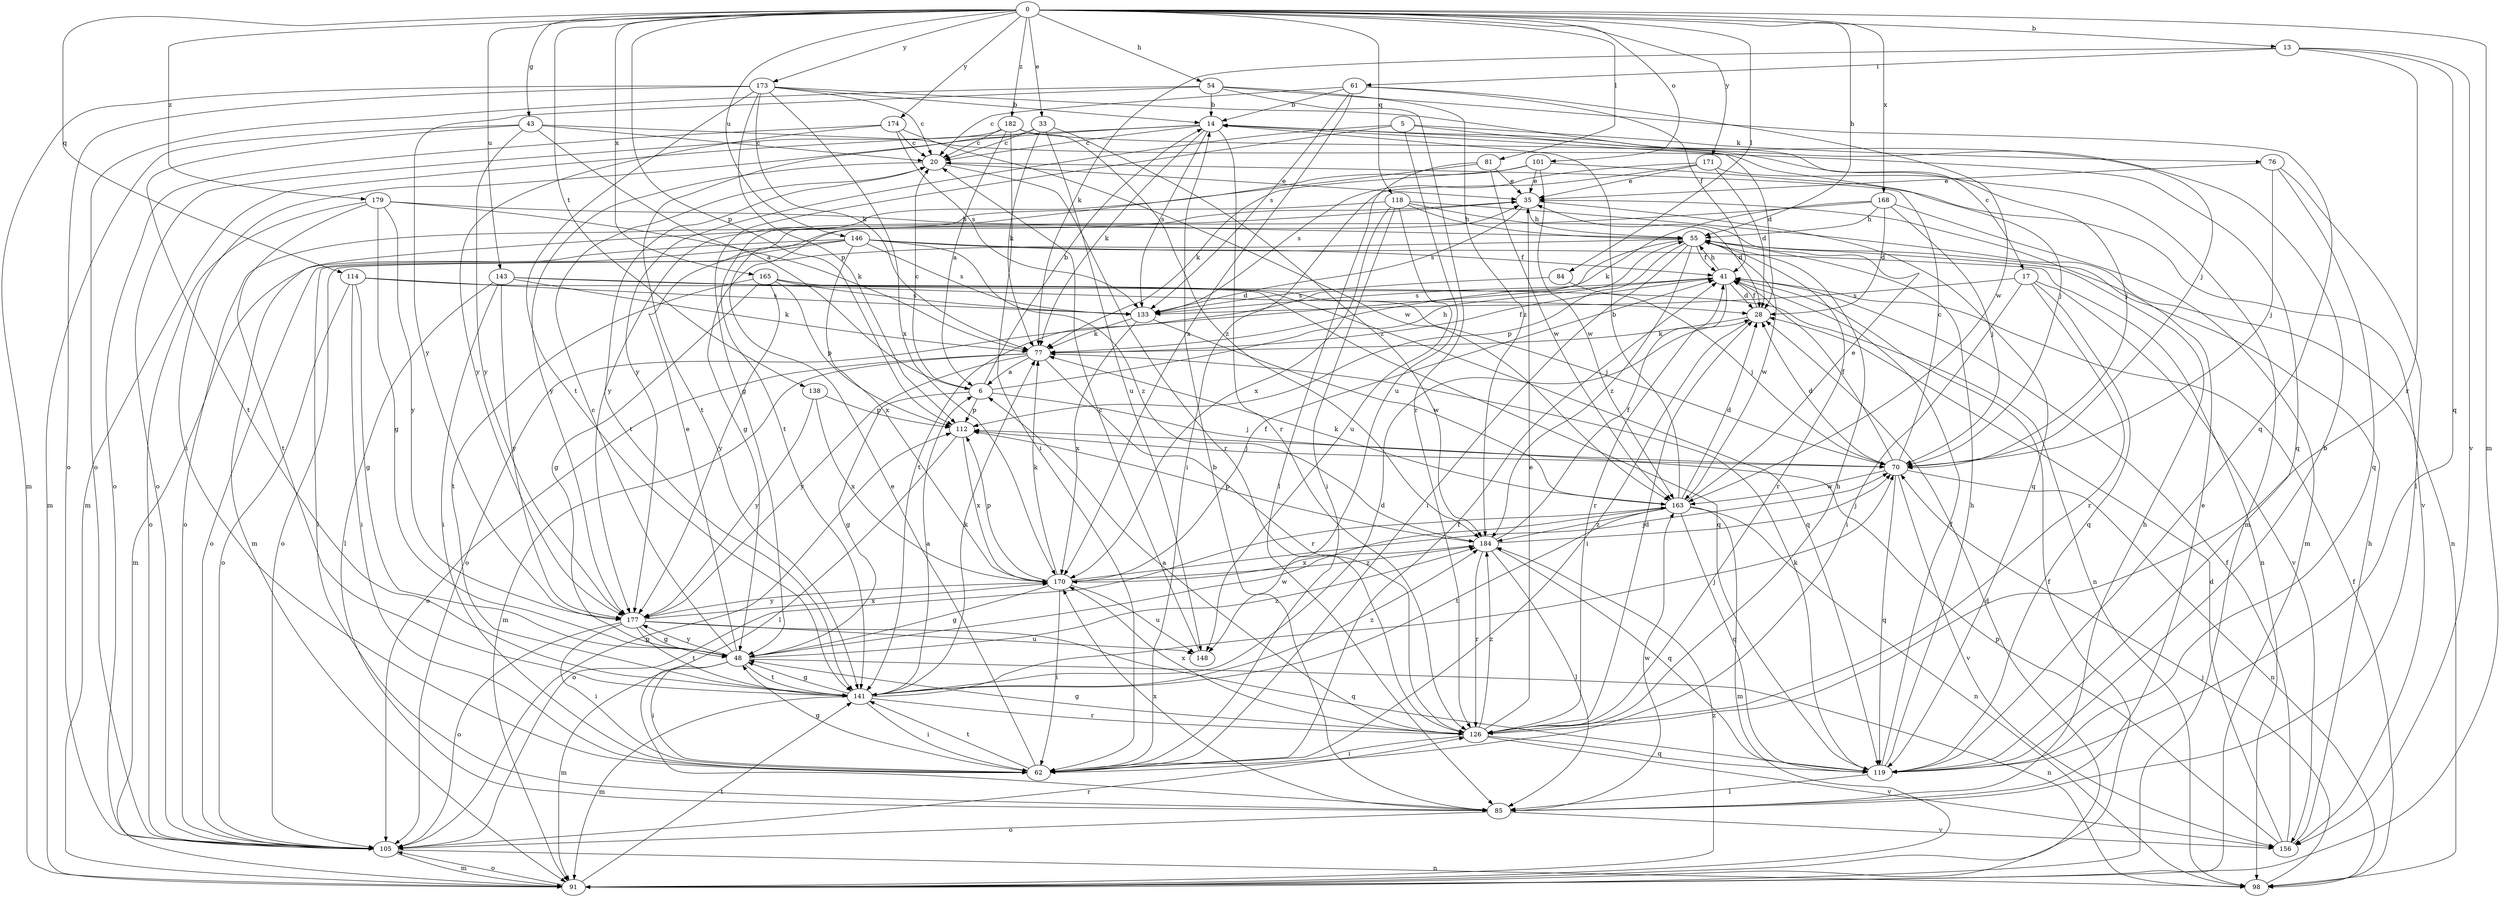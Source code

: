 strict digraph  {
0;
5;
6;
13;
14;
17;
20;
28;
33;
35;
41;
43;
48;
54;
55;
61;
62;
70;
76;
77;
81;
84;
85;
91;
98;
101;
105;
112;
114;
118;
119;
126;
133;
138;
141;
143;
146;
148;
156;
163;
165;
168;
170;
171;
173;
174;
177;
179;
182;
184;
0 -> 13  [label=b];
0 -> 33  [label=e];
0 -> 43  [label=g];
0 -> 54  [label=h];
0 -> 55  [label=h];
0 -> 81  [label=l];
0 -> 84  [label=l];
0 -> 91  [label=m];
0 -> 101  [label=o];
0 -> 112  [label=p];
0 -> 114  [label=q];
0 -> 118  [label=q];
0 -> 138  [label=t];
0 -> 143  [label=u];
0 -> 146  [label=u];
0 -> 165  [label=x];
0 -> 168  [label=x];
0 -> 171  [label=y];
0 -> 173  [label=y];
0 -> 174  [label=y];
0 -> 179  [label=z];
0 -> 182  [label=z];
5 -> 17  [label=c];
5 -> 48  [label=g];
5 -> 76  [label=k];
5 -> 148  [label=u];
5 -> 177  [label=y];
6 -> 14  [label=b];
6 -> 20  [label=c];
6 -> 48  [label=g];
6 -> 55  [label=h];
6 -> 70  [label=j];
6 -> 112  [label=p];
13 -> 61  [label=i];
13 -> 77  [label=k];
13 -> 119  [label=q];
13 -> 126  [label=r];
13 -> 156  [label=v];
14 -> 20  [label=c];
14 -> 28  [label=d];
14 -> 62  [label=i];
14 -> 70  [label=j];
14 -> 77  [label=k];
14 -> 91  [label=m];
14 -> 126  [label=r];
14 -> 133  [label=s];
17 -> 62  [label=i];
17 -> 119  [label=q];
17 -> 126  [label=r];
17 -> 133  [label=s];
17 -> 156  [label=v];
20 -> 35  [label=e];
20 -> 126  [label=r];
20 -> 141  [label=t];
20 -> 177  [label=y];
28 -> 41  [label=f];
28 -> 62  [label=i];
28 -> 77  [label=k];
33 -> 20  [label=c];
33 -> 77  [label=k];
33 -> 141  [label=t];
33 -> 148  [label=u];
33 -> 184  [label=z];
35 -> 55  [label=h];
35 -> 91  [label=m];
35 -> 119  [label=q];
35 -> 133  [label=s];
41 -> 28  [label=d];
41 -> 55  [label=h];
41 -> 105  [label=o];
41 -> 126  [label=r];
41 -> 133  [label=s];
43 -> 6  [label=a];
43 -> 20  [label=c];
43 -> 91  [label=m];
43 -> 119  [label=q];
43 -> 141  [label=t];
43 -> 177  [label=y];
48 -> 20  [label=c];
48 -> 35  [label=e];
48 -> 62  [label=i];
48 -> 91  [label=m];
48 -> 98  [label=n];
48 -> 141  [label=t];
48 -> 163  [label=w];
48 -> 177  [label=y];
48 -> 184  [label=z];
54 -> 14  [label=b];
54 -> 105  [label=o];
54 -> 119  [label=q];
54 -> 126  [label=r];
54 -> 177  [label=y];
54 -> 184  [label=z];
55 -> 41  [label=f];
55 -> 62  [label=i];
55 -> 105  [label=o];
55 -> 112  [label=p];
55 -> 126  [label=r];
55 -> 141  [label=t];
55 -> 163  [label=w];
55 -> 184  [label=z];
61 -> 14  [label=b];
61 -> 20  [label=c];
61 -> 41  [label=f];
61 -> 133  [label=s];
61 -> 163  [label=w];
61 -> 170  [label=x];
62 -> 35  [label=e];
62 -> 41  [label=f];
62 -> 48  [label=g];
62 -> 141  [label=t];
70 -> 20  [label=c];
70 -> 28  [label=d];
70 -> 41  [label=f];
70 -> 98  [label=n];
70 -> 119  [label=q];
70 -> 156  [label=v];
70 -> 163  [label=w];
76 -> 35  [label=e];
76 -> 70  [label=j];
76 -> 85  [label=l];
76 -> 119  [label=q];
77 -> 6  [label=a];
77 -> 41  [label=f];
77 -> 91  [label=m];
77 -> 105  [label=o];
77 -> 126  [label=r];
77 -> 177  [label=y];
81 -> 35  [label=e];
81 -> 85  [label=l];
81 -> 141  [label=t];
81 -> 163  [label=w];
84 -> 70  [label=j];
84 -> 133  [label=s];
85 -> 14  [label=b];
85 -> 35  [label=e];
85 -> 55  [label=h];
85 -> 105  [label=o];
85 -> 156  [label=v];
85 -> 163  [label=w];
85 -> 170  [label=x];
91 -> 28  [label=d];
91 -> 41  [label=f];
91 -> 105  [label=o];
91 -> 141  [label=t];
91 -> 184  [label=z];
98 -> 41  [label=f];
98 -> 70  [label=j];
101 -> 35  [label=e];
101 -> 77  [label=k];
101 -> 156  [label=v];
101 -> 163  [label=w];
101 -> 177  [label=y];
105 -> 91  [label=m];
105 -> 98  [label=n];
105 -> 112  [label=p];
105 -> 126  [label=r];
112 -> 70  [label=j];
112 -> 85  [label=l];
112 -> 170  [label=x];
114 -> 48  [label=g];
114 -> 62  [label=i];
114 -> 70  [label=j];
114 -> 105  [label=o];
114 -> 133  [label=s];
118 -> 28  [label=d];
118 -> 55  [label=h];
118 -> 62  [label=i];
118 -> 98  [label=n];
118 -> 105  [label=o];
118 -> 148  [label=u];
118 -> 170  [label=x];
119 -> 14  [label=b];
119 -> 41  [label=f];
119 -> 55  [label=h];
119 -> 77  [label=k];
119 -> 85  [label=l];
126 -> 6  [label=a];
126 -> 28  [label=d];
126 -> 35  [label=e];
126 -> 48  [label=g];
126 -> 55  [label=h];
126 -> 62  [label=i];
126 -> 119  [label=q];
126 -> 156  [label=v];
126 -> 170  [label=x];
126 -> 184  [label=z];
133 -> 77  [label=k];
133 -> 163  [label=w];
133 -> 170  [label=x];
138 -> 112  [label=p];
138 -> 170  [label=x];
138 -> 177  [label=y];
141 -> 6  [label=a];
141 -> 28  [label=d];
141 -> 48  [label=g];
141 -> 62  [label=i];
141 -> 70  [label=j];
141 -> 77  [label=k];
141 -> 91  [label=m];
141 -> 126  [label=r];
141 -> 184  [label=z];
143 -> 28  [label=d];
143 -> 62  [label=i];
143 -> 77  [label=k];
143 -> 85  [label=l];
143 -> 119  [label=q];
143 -> 177  [label=y];
146 -> 41  [label=f];
146 -> 85  [label=l];
146 -> 91  [label=m];
146 -> 98  [label=n];
146 -> 105  [label=o];
146 -> 133  [label=s];
146 -> 170  [label=x];
146 -> 184  [label=z];
148 -> 20  [label=c];
156 -> 28  [label=d];
156 -> 41  [label=f];
156 -> 55  [label=h];
156 -> 112  [label=p];
163 -> 14  [label=b];
163 -> 28  [label=d];
163 -> 35  [label=e];
163 -> 77  [label=k];
163 -> 91  [label=m];
163 -> 98  [label=n];
163 -> 105  [label=o];
163 -> 119  [label=q];
163 -> 141  [label=t];
163 -> 184  [label=z];
165 -> 48  [label=g];
165 -> 98  [label=n];
165 -> 112  [label=p];
165 -> 119  [label=q];
165 -> 133  [label=s];
165 -> 141  [label=t];
165 -> 177  [label=y];
168 -> 28  [label=d];
168 -> 48  [label=g];
168 -> 55  [label=h];
168 -> 70  [label=j];
168 -> 77  [label=k];
168 -> 91  [label=m];
170 -> 41  [label=f];
170 -> 48  [label=g];
170 -> 62  [label=i];
170 -> 70  [label=j];
170 -> 77  [label=k];
170 -> 112  [label=p];
170 -> 148  [label=u];
170 -> 177  [label=y];
170 -> 184  [label=z];
171 -> 28  [label=d];
171 -> 35  [label=e];
171 -> 62  [label=i];
171 -> 91  [label=m];
171 -> 133  [label=s];
173 -> 14  [label=b];
173 -> 20  [label=c];
173 -> 70  [label=j];
173 -> 77  [label=k];
173 -> 91  [label=m];
173 -> 105  [label=o];
173 -> 112  [label=p];
173 -> 141  [label=t];
173 -> 170  [label=x];
174 -> 20  [label=c];
174 -> 105  [label=o];
174 -> 133  [label=s];
174 -> 163  [label=w];
174 -> 177  [label=y];
177 -> 48  [label=g];
177 -> 62  [label=i];
177 -> 105  [label=o];
177 -> 119  [label=q];
177 -> 141  [label=t];
177 -> 148  [label=u];
177 -> 170  [label=x];
179 -> 48  [label=g];
179 -> 55  [label=h];
179 -> 77  [label=k];
179 -> 105  [label=o];
179 -> 141  [label=t];
179 -> 177  [label=y];
182 -> 6  [label=a];
182 -> 20  [label=c];
182 -> 62  [label=i];
182 -> 70  [label=j];
182 -> 105  [label=o];
182 -> 184  [label=z];
184 -> 41  [label=f];
184 -> 70  [label=j];
184 -> 85  [label=l];
184 -> 112  [label=p];
184 -> 119  [label=q];
184 -> 126  [label=r];
184 -> 170  [label=x];
}
